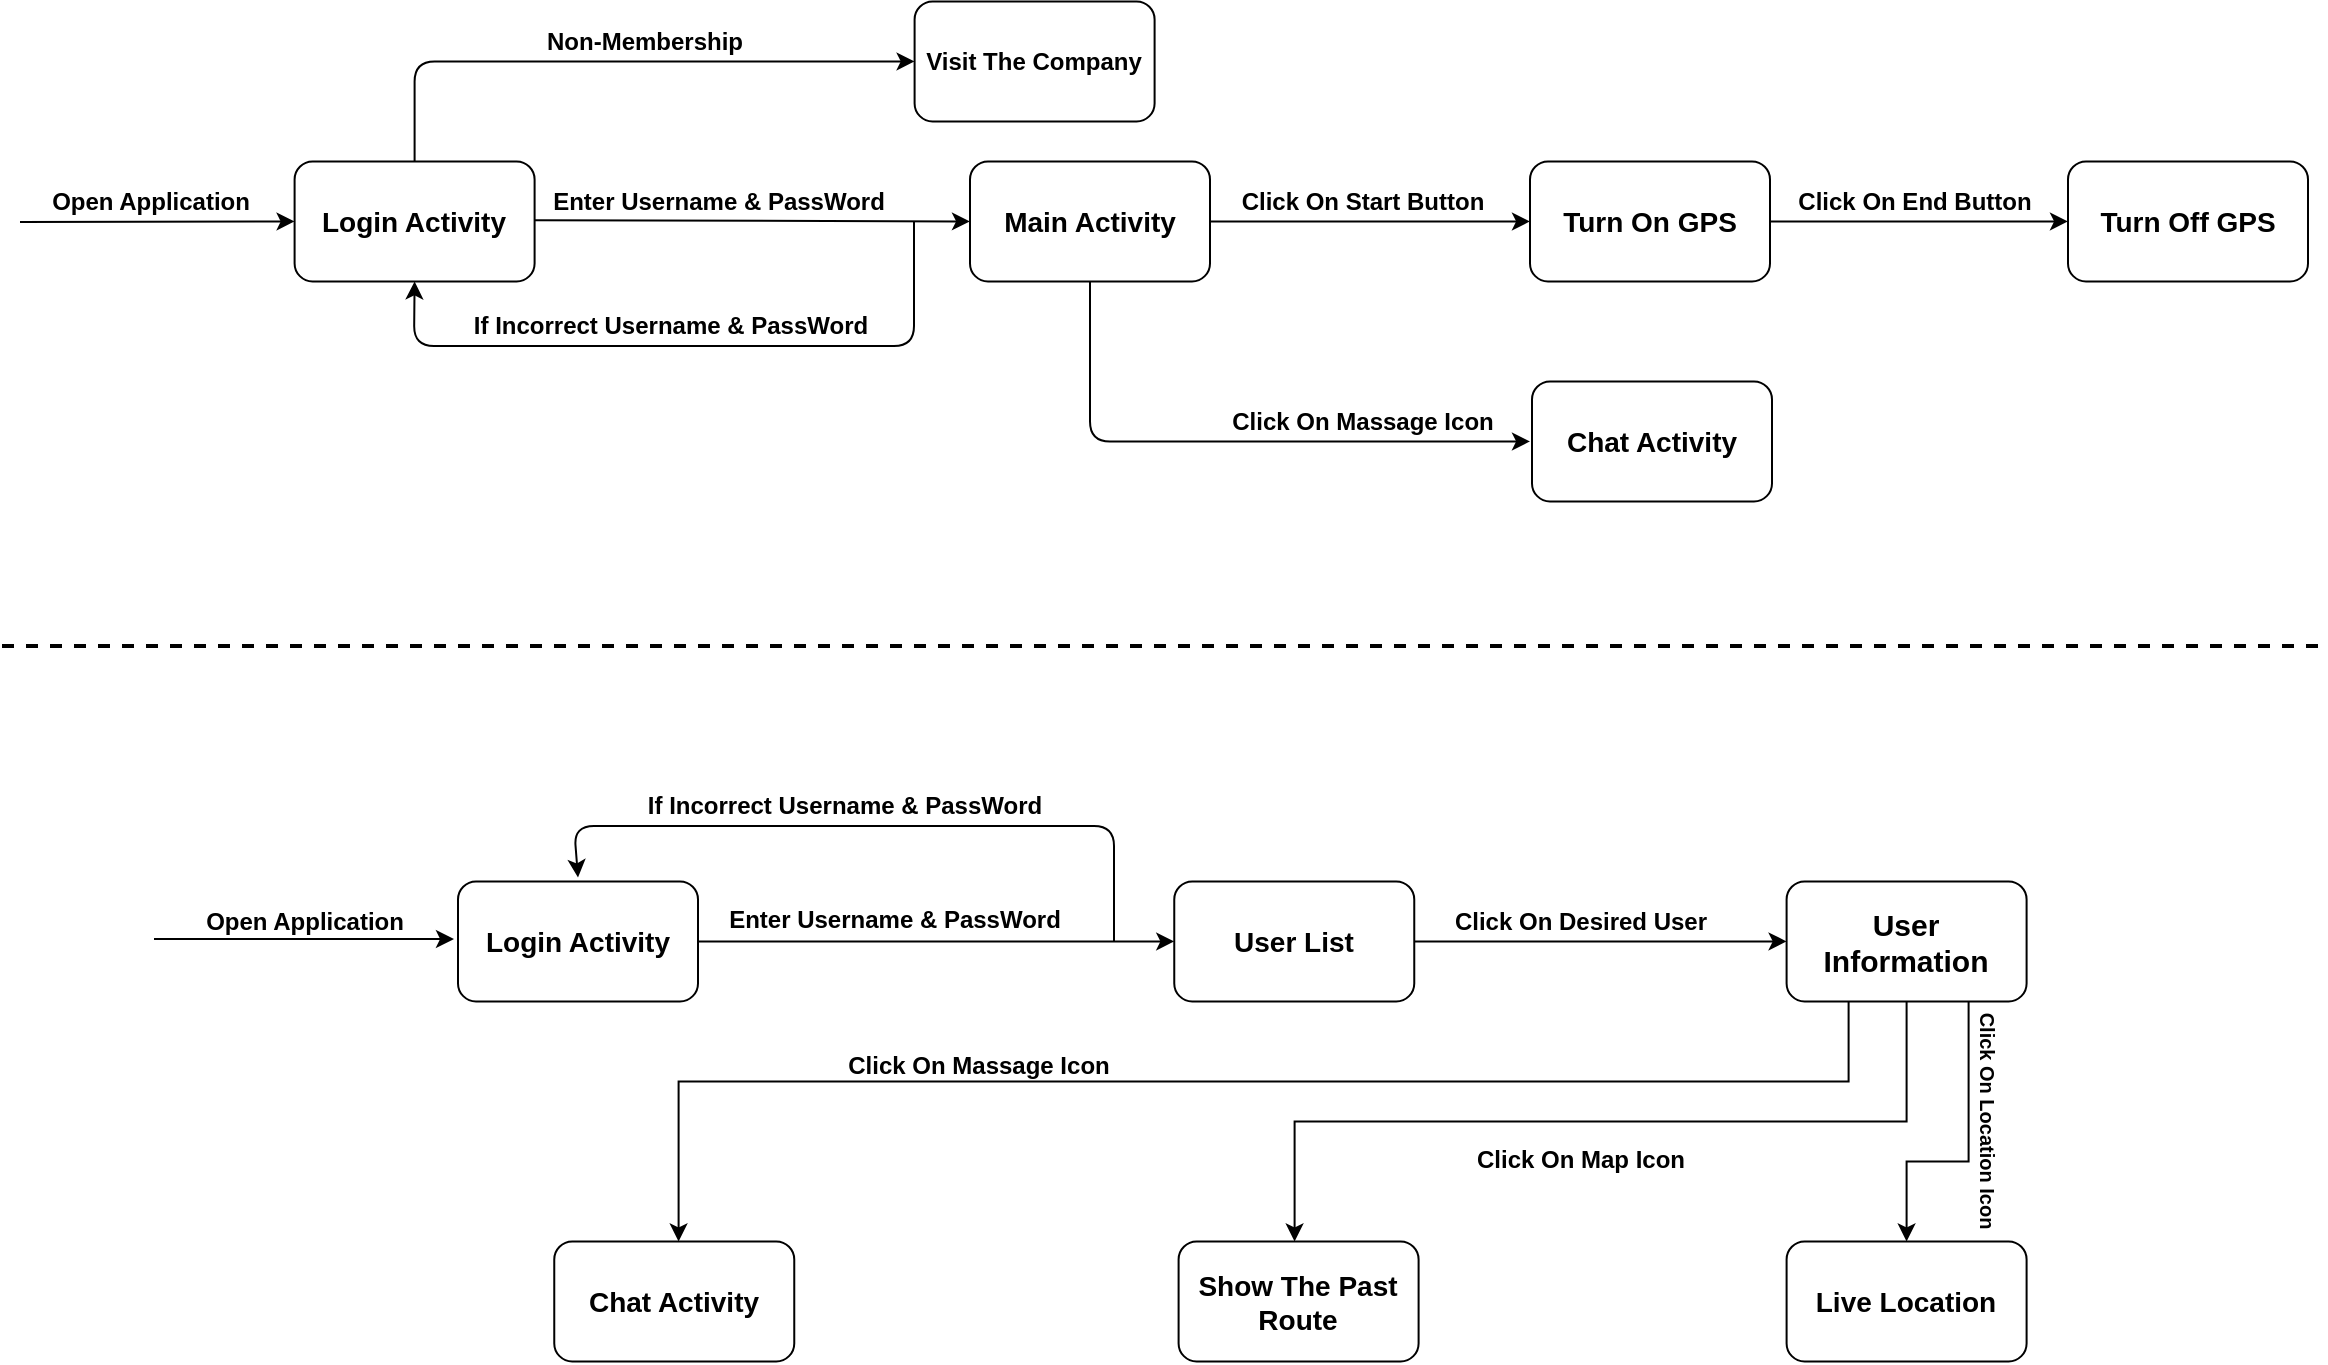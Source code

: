 <mxfile version="12.4.2" type="device" pages="1"><diagram id="LOb9DJNmsq7_m7eezj4-" name="Page-1"><mxGraphModel dx="1422" dy="741" grid="1" gridSize="10" guides="1" tooltips="1" connect="1" arrows="1" fold="1" page="1" pageScale="1" pageWidth="1169" pageHeight="827" math="0" shadow="0"><root><mxCell id="0"/><mxCell id="1" parent="0"/><mxCell id="nszsezrRDMAvSKFirYBr-1" value="" style="endArrow=classic;html=1;" parent="1" edge="1"><mxGeometry width="50" height="50" relative="1" as="geometry"><mxPoint x="13" y="188" as="sourcePoint"/><mxPoint x="150.3" y="187.71" as="targetPoint"/></mxGeometry></mxCell><mxCell id="nszsezrRDMAvSKFirYBr-2" value="Open Application" style="text;html=1;align=center;verticalAlign=middle;resizable=0;points=[];;autosize=1;fontStyle=1" parent="1" vertex="1"><mxGeometry x="23.0" y="167.71" width="110" height="20" as="geometry"/></mxCell><mxCell id="nszsezrRDMAvSKFirYBr-4" value="&lt;font style=&quot;font-size: 14px&quot;&gt;&lt;b&gt;Login Activity&lt;/b&gt;&lt;/font&gt;" style="rounded=1;whiteSpace=wrap;html=1;" parent="1" vertex="1"><mxGeometry x="150.3" y="157.71" width="120" height="60" as="geometry"/></mxCell><mxCell id="nszsezrRDMAvSKFirYBr-5" value="" style="endArrow=classic;html=1;entryX=0;entryY=0.5;entryDx=0;entryDy=0;" parent="1" target="nszsezrRDMAvSKFirYBr-9" edge="1"><mxGeometry width="50" height="50" relative="1" as="geometry"><mxPoint x="270.3" y="187.12" as="sourcePoint"/><mxPoint x="440.3" y="187.12" as="targetPoint"/></mxGeometry></mxCell><mxCell id="nszsezrRDMAvSKFirYBr-6" value="" style="endArrow=classic;html=1;entryX=0;entryY=0.5;entryDx=0;entryDy=0;exitX=0.5;exitY=0;exitDx=0;exitDy=0;" parent="1" source="nszsezrRDMAvSKFirYBr-4" target="nszsezrRDMAvSKFirYBr-8" edge="1"><mxGeometry width="50" height="50" relative="1" as="geometry"><mxPoint x="210.3" y="107.71" as="sourcePoint"/><mxPoint x="300.89" y="107.71" as="targetPoint"/><Array as="points"><mxPoint x="210.3" y="107.71"/></Array></mxGeometry></mxCell><mxCell id="nszsezrRDMAvSKFirYBr-8" value="&lt;font style=&quot;font-size: 12px&quot;&gt;&lt;b&gt;Visit The Company&lt;/b&gt;&lt;/font&gt;" style="rounded=1;whiteSpace=wrap;html=1;" parent="1" vertex="1"><mxGeometry x="460.3" y="77.71" width="120" height="60" as="geometry"/></mxCell><mxCell id="nszsezrRDMAvSKFirYBr-9" value="&lt;font style=&quot;font-size: 14px&quot;&gt;&lt;b&gt;Main Activity&lt;/b&gt;&lt;/font&gt;" style="rounded=1;whiteSpace=wrap;html=1;" parent="1" vertex="1"><mxGeometry x="488" y="157.71" width="120" height="60" as="geometry"/></mxCell><mxCell id="nszsezrRDMAvSKFirYBr-19" value="&lt;font style=&quot;font-size: 14px&quot;&gt;&lt;b&gt;Chat Activity&lt;/b&gt;&lt;/font&gt;" style="rounded=1;whiteSpace=wrap;html=1;" parent="1" vertex="1"><mxGeometry x="769" y="267.71" width="120" height="60" as="geometry"/></mxCell><mxCell id="nszsezrRDMAvSKFirYBr-10" value="Non-Membership" style="text;html=1;align=center;verticalAlign=middle;resizable=0;points=[];;autosize=1;fontStyle=1" parent="1" vertex="1"><mxGeometry x="270.3" y="87.71" width="110" height="20" as="geometry"/></mxCell><mxCell id="nszsezrRDMAvSKFirYBr-11" value="Enter Username &amp;amp; PassWord" style="text;html=1;align=center;verticalAlign=middle;resizable=0;points=[];;autosize=1;fontStyle=1" parent="1" vertex="1"><mxGeometry x="272.3" y="167.71" width="180" height="20" as="geometry"/></mxCell><mxCell id="nszsezrRDMAvSKFirYBr-12" value="" style="endArrow=classic;html=1;" parent="1" edge="1"><mxGeometry width="50" height="50" relative="1" as="geometry"><mxPoint x="608" y="187.71" as="sourcePoint"/><mxPoint x="768" y="187.71" as="targetPoint"/></mxGeometry></mxCell><mxCell id="nszsezrRDMAvSKFirYBr-16" value="" style="edgeStyle=orthogonalEdgeStyle;rounded=0;orthogonalLoop=1;jettySize=auto;html=1;" parent="1" source="nszsezrRDMAvSKFirYBr-13" target="nszsezrRDMAvSKFirYBr-15" edge="1"><mxGeometry relative="1" as="geometry"/></mxCell><mxCell id="nszsezrRDMAvSKFirYBr-13" value="&lt;font style=&quot;font-size: 14px&quot;&gt;&lt;b&gt;Turn On GPS&lt;/b&gt;&lt;/font&gt;" style="rounded=1;whiteSpace=wrap;html=1;" parent="1" vertex="1"><mxGeometry x="768" y="157.71" width="120" height="60" as="geometry"/></mxCell><mxCell id="nszsezrRDMAvSKFirYBr-15" value="&lt;font style=&quot;font-size: 14px&quot;&gt;&lt;b&gt;Turn Off GPS&lt;/b&gt;&lt;/font&gt;" style="rounded=1;whiteSpace=wrap;html=1;" parent="1" vertex="1"><mxGeometry x="1037" y="157.71" width="120" height="60" as="geometry"/></mxCell><mxCell id="nszsezrRDMAvSKFirYBr-14" value="Click On Start Button" style="text;html=1;align=center;verticalAlign=middle;resizable=0;points=[];;autosize=1;fontStyle=1" parent="1" vertex="1"><mxGeometry x="619" y="167.71" width="130" height="20" as="geometry"/></mxCell><mxCell id="nszsezrRDMAvSKFirYBr-18" value="Click On End Button" style="text;html=1;align=center;verticalAlign=middle;resizable=0;points=[];;autosize=1;fontStyle=1" parent="1" vertex="1"><mxGeometry x="895" y="167.71" width="130" height="20" as="geometry"/></mxCell><mxCell id="nszsezrRDMAvSKFirYBr-21" value="" style="endArrow=classic;html=1;exitX=0.5;exitY=1;exitDx=0;exitDy=0;entryX=0;entryY=0.5;entryDx=0;entryDy=0;" parent="1" source="nszsezrRDMAvSKFirYBr-9" edge="1"><mxGeometry width="50" height="50" relative="1" as="geometry"><mxPoint x="608" y="317.12" as="sourcePoint"/><mxPoint x="768" y="297.71" as="targetPoint"/><Array as="points"><mxPoint x="548" y="297.71"/><mxPoint x="687" y="297.71"/></Array></mxGeometry></mxCell><mxCell id="nszsezrRDMAvSKFirYBr-22" value="Click On Massage Icon" style="text;html=1;align=center;verticalAlign=middle;resizable=0;points=[];;autosize=1;fontStyle=1" parent="1" vertex="1"><mxGeometry x="614" y="277.71" width="140" height="20" as="geometry"/></mxCell><mxCell id="nszsezrRDMAvSKFirYBr-23" value="" style="endArrow=none;dashed=1;html=1;fontSize=18;fontStyle=1;strokeWidth=2;" parent="1" edge="1"><mxGeometry width="50" height="50" relative="1" as="geometry"><mxPoint x="4" y="400" as="sourcePoint"/><mxPoint x="1164" y="400" as="targetPoint"/><Array as="points"/></mxGeometry></mxCell><mxCell id="nszsezrRDMAvSKFirYBr-24" value="&lt;font style=&quot;font-size: 14px&quot;&gt;&lt;b&gt;Login Activity&lt;/b&gt;&lt;/font&gt;" style="rounded=1;whiteSpace=wrap;html=1;" parent="1" vertex="1"><mxGeometry x="232.0" y="517.71" width="120" height="60" as="geometry"/></mxCell><mxCell id="nszsezrRDMAvSKFirYBr-25" value="" style="endArrow=classic;html=1;entryX=0;entryY=0.5;entryDx=0;entryDy=0;exitX=1;exitY=0.5;exitDx=0;exitDy=0;" parent="1" target="nszsezrRDMAvSKFirYBr-28" edge="1" source="nszsezrRDMAvSKFirYBr-24"><mxGeometry width="50" height="50" relative="1" as="geometry"><mxPoint x="400.13" y="547.12" as="sourcePoint"/><mxPoint x="570.13" y="547.12" as="targetPoint"/></mxGeometry></mxCell><mxCell id="nszsezrRDMAvSKFirYBr-34" value="" style="edgeStyle=orthogonalEdgeStyle;rounded=0;orthogonalLoop=1;jettySize=auto;html=1;strokeWidth=1;fontSize=18;" parent="1" source="nszsezrRDMAvSKFirYBr-28" target="nszsezrRDMAvSKFirYBr-33" edge="1"><mxGeometry relative="1" as="geometry"/></mxCell><mxCell id="nszsezrRDMAvSKFirYBr-28" value="&lt;font style=&quot;font-size: 14px&quot;&gt;&lt;b&gt;User List&lt;/b&gt;&lt;/font&gt;" style="rounded=1;whiteSpace=wrap;html=1;" parent="1" vertex="1"><mxGeometry x="590.13" y="517.71" width="120" height="60" as="geometry"/></mxCell><mxCell id="nszsezrRDMAvSKFirYBr-37" value="" style="edgeStyle=orthogonalEdgeStyle;rounded=0;orthogonalLoop=1;jettySize=auto;html=1;strokeWidth=1;fontSize=18;" parent="1" source="nszsezrRDMAvSKFirYBr-33" target="nszsezrRDMAvSKFirYBr-36" edge="1"><mxGeometry relative="1" as="geometry"><Array as="points"><mxPoint x="927.3" y="617.71"/><mxPoint x="342.3" y="617.71"/></Array></mxGeometry></mxCell><mxCell id="nszsezrRDMAvSKFirYBr-39" value="" style="edgeStyle=orthogonalEdgeStyle;rounded=0;orthogonalLoop=1;jettySize=auto;html=1;strokeWidth=1;fontSize=18;" parent="1" source="nszsezrRDMAvSKFirYBr-33" target="nszsezrRDMAvSKFirYBr-38" edge="1"><mxGeometry relative="1" as="geometry"><Array as="points"><mxPoint x="956.3" y="637.71"/><mxPoint x="650.3" y="637.71"/></Array></mxGeometry></mxCell><mxCell id="nszsezrRDMAvSKFirYBr-41" value="" style="edgeStyle=orthogonalEdgeStyle;rounded=0;orthogonalLoop=1;jettySize=auto;html=1;strokeWidth=1;fontSize=18;" parent="1" source="nszsezrRDMAvSKFirYBr-33" target="nszsezrRDMAvSKFirYBr-40" edge="1"><mxGeometry relative="1" as="geometry"><Array as="points"><mxPoint x="987.3" y="657.71"/><mxPoint x="956.3" y="657.71"/></Array></mxGeometry></mxCell><mxCell id="nszsezrRDMAvSKFirYBr-33" value="&lt;font style=&quot;font-size: 15px&quot;&gt;&lt;b&gt;User Information&lt;/b&gt;&lt;/font&gt;" style="rounded=1;whiteSpace=wrap;html=1;" parent="1" vertex="1"><mxGeometry x="896.3" y="517.71" width="120" height="60" as="geometry"/></mxCell><mxCell id="nszsezrRDMAvSKFirYBr-40" value="&lt;font style=&quot;font-size: 14px&quot;&gt;&lt;b&gt;Live Location&lt;/b&gt;&lt;/font&gt;" style="rounded=1;whiteSpace=wrap;html=1;" parent="1" vertex="1"><mxGeometry x="896.3" y="697.71" width="120" height="60" as="geometry"/></mxCell><mxCell id="nszsezrRDMAvSKFirYBr-38" value="&lt;font style=&quot;font-size: 14px&quot;&gt;&lt;b&gt;Show The Past Route&lt;/b&gt;&lt;/font&gt;" style="rounded=1;whiteSpace=wrap;html=1;" parent="1" vertex="1"><mxGeometry x="592.3" y="697.71" width="120" height="60" as="geometry"/></mxCell><mxCell id="nszsezrRDMAvSKFirYBr-36" value="&lt;font style=&quot;font-size: 14px&quot;&gt;&lt;b&gt;Chat Activity&lt;/b&gt;&lt;/font&gt;" style="rounded=1;whiteSpace=wrap;html=1;" parent="1" vertex="1"><mxGeometry x="280.13" y="697.71" width="120" height="60" as="geometry"/></mxCell><mxCell id="nszsezrRDMAvSKFirYBr-30" value="Enter Username &amp;amp; PassWord" style="text;html=1;align=center;verticalAlign=middle;resizable=0;points=[];;autosize=1;fontStyle=1" parent="1" vertex="1"><mxGeometry x="360" y="526.71" width="180" height="20" as="geometry"/></mxCell><mxCell id="nszsezrRDMAvSKFirYBr-31" value="" style="endArrow=classic;html=1;" parent="1" edge="1"><mxGeometry width="50" height="50" relative="1" as="geometry"><mxPoint x="80.0" y="546.53" as="sourcePoint"/><mxPoint x="230.0" y="546.53" as="targetPoint"/></mxGeometry></mxCell><mxCell id="nszsezrRDMAvSKFirYBr-32" value="Open Application" style="text;html=1;align=center;verticalAlign=middle;resizable=0;points=[];;autosize=1;fontStyle=1" parent="1" vertex="1"><mxGeometry x="100" y="527.71" width="110" height="20" as="geometry"/></mxCell><mxCell id="nszsezrRDMAvSKFirYBr-35" value="Click On Desired User" style="text;html=1;align=center;verticalAlign=middle;resizable=0;points=[];;autosize=1;fontStyle=1" parent="1" vertex="1"><mxGeometry x="723.3" y="527.71" width="140" height="20" as="geometry"/></mxCell><mxCell id="nszsezrRDMAvSKFirYBr-43" value="Click On Massage Icon" style="text;html=1;align=center;verticalAlign=middle;resizable=0;points=[];;autosize=1;fontStyle=1" parent="1" vertex="1"><mxGeometry x="422.13" y="600" width="140" height="20" as="geometry"/></mxCell><mxCell id="nszsezrRDMAvSKFirYBr-44" value="Click On Map Icon" style="text;html=1;align=center;verticalAlign=middle;resizable=0;points=[];;autosize=1;fontStyle=1" parent="1" vertex="1"><mxGeometry x="733.3" y="647" width="120" height="20" as="geometry"/></mxCell><mxCell id="nszsezrRDMAvSKFirYBr-45" value="&lt;font style=&quot;font-size: 10px&quot;&gt;Click On Location Icon&lt;/font&gt;" style="text;html=1;align=center;verticalAlign=middle;resizable=0;points=[];;autosize=1;fontStyle=1;direction=east;rotation=90;" parent="1" vertex="1"><mxGeometry x="932" y="627" width="130" height="20" as="geometry"/></mxCell><mxCell id="b3oCx8BXnExJtXzjQgK7-1" value="" style="endArrow=classic;html=1;entryX=0.5;entryY=1;entryDx=0;entryDy=0;" edge="1" parent="1" target="nszsezrRDMAvSKFirYBr-4"><mxGeometry width="50" height="50" relative="1" as="geometry"><mxPoint x="460" y="188" as="sourcePoint"/><mxPoint x="460.13" y="247.71" as="targetPoint"/><Array as="points"><mxPoint x="460" y="250"/><mxPoint x="210" y="250"/></Array></mxGeometry></mxCell><mxCell id="b3oCx8BXnExJtXzjQgK7-2" value="If Incorrect Username &amp;amp; PassWord" style="text;html=1;align=center;verticalAlign=middle;resizable=0;points=[];;autosize=1;fontStyle=1" vertex="1" parent="1"><mxGeometry x="233" y="230" width="210" height="20" as="geometry"/></mxCell><mxCell id="b3oCx8BXnExJtXzjQgK7-3" value="" style="endArrow=classic;html=1;entryX=0.5;entryY=0;entryDx=0;entryDy=0;" edge="1" parent="1"><mxGeometry width="50" height="50" relative="1" as="geometry"><mxPoint x="560" y="548" as="sourcePoint"/><mxPoint x="292" y="515.71" as="targetPoint"/><Array as="points"><mxPoint x="560" y="490"/><mxPoint x="290" y="490"/></Array></mxGeometry></mxCell><mxCell id="b3oCx8BXnExJtXzjQgK7-4" value="If Incorrect Username &amp;amp; PassWord" style="text;html=1;align=center;verticalAlign=middle;resizable=0;points=[];;autosize=1;fontStyle=1" vertex="1" parent="1"><mxGeometry x="320" y="470" width="210" height="20" as="geometry"/></mxCell></root></mxGraphModel></diagram></mxfile>